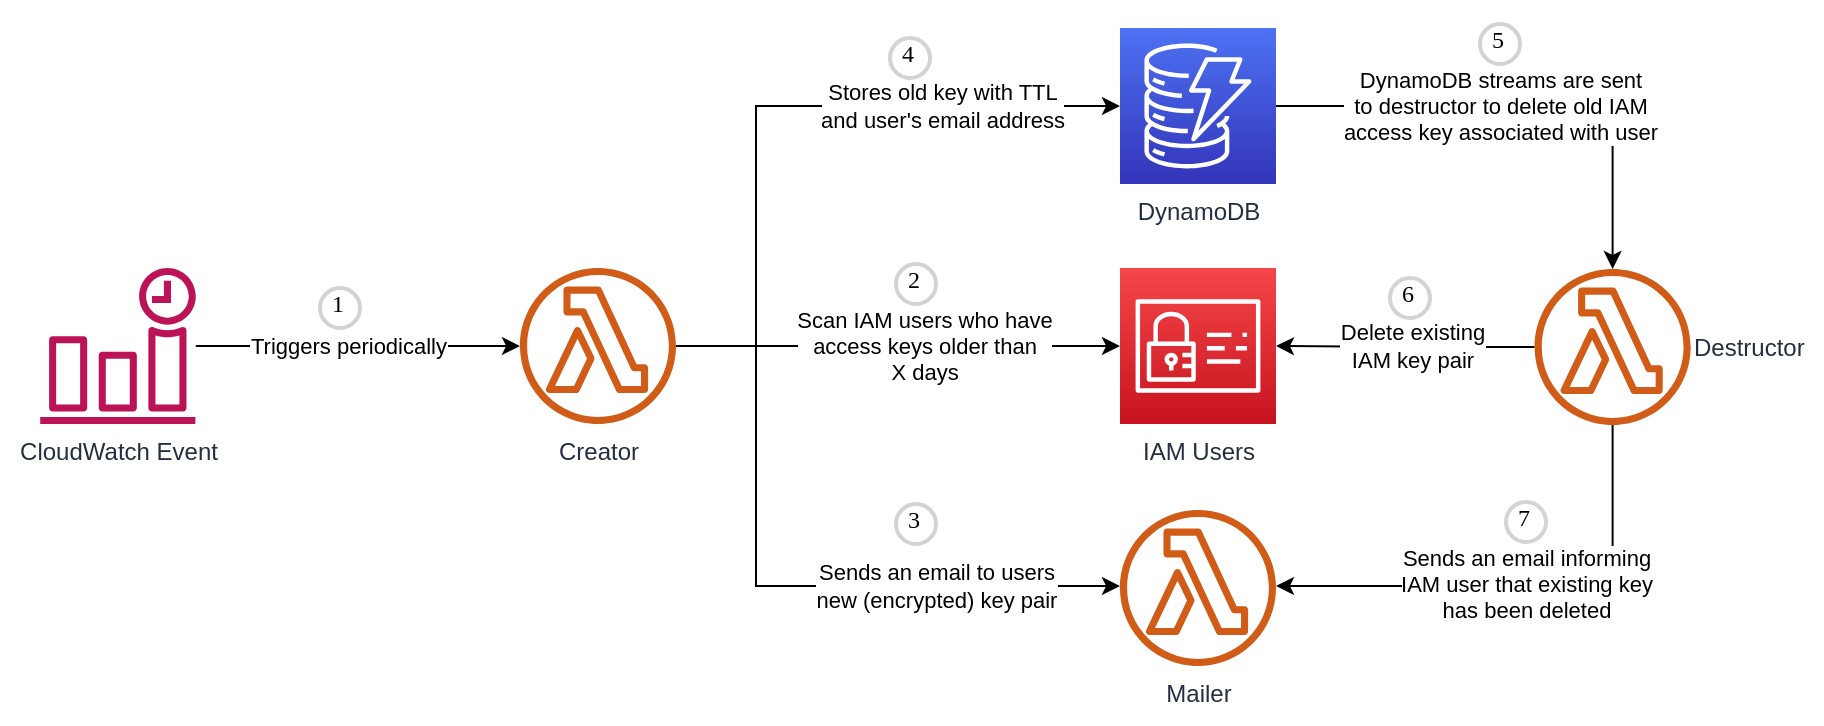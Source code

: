 <mxfile version="21.1.2" type="device">
  <diagram id="9zp9oJUibIssuBAXWE32" name="Page-1">
    <mxGraphModel dx="1306" dy="809" grid="1" gridSize="10" guides="1" tooltips="1" connect="1" arrows="1" fold="1" page="1" pageScale="1" pageWidth="1169" pageHeight="827" math="0" shadow="0">
      <root>
        <mxCell id="0" />
        <mxCell id="1" parent="0" />
        <mxCell id="BnlXlSoju1qgPTf3SqZH-29" value="" style="verticalLabelPosition=bottom;verticalAlign=top;html=1;shape=mxgraph.basic.rect;fillColor2=none;strokeWidth=1;size=20;indent=5;strokeColor=none;fillColor=#FFFFFF;" parent="1" vertex="1">
          <mxGeometry x="130" y="146" width="911" height="362" as="geometry" />
        </mxCell>
        <mxCell id="BnlXlSoju1qgPTf3SqZH-2" value="CloudWatch Event" style="outlineConnect=0;fontColor=#232F3E;gradientColor=none;fillColor=#BC1356;strokeColor=none;dashed=0;verticalLabelPosition=bottom;verticalAlign=top;align=center;html=1;fontSize=12;fontStyle=0;aspect=fixed;pointerEvents=1;shape=mxgraph.aws4.event_time_based;" parent="1" vertex="1">
          <mxGeometry x="150" y="280" width="78" height="78" as="geometry" />
        </mxCell>
        <mxCell id="BnlXlSoju1qgPTf3SqZH-9" value="DynamoDB" style="points=[[0,0,0],[0.25,0,0],[0.5,0,0],[0.75,0,0],[1,0,0],[0,1,0],[0.25,1,0],[0.5,1,0],[0.75,1,0],[1,1,0],[0,0.25,0],[0,0.5,0],[0,0.75,0],[1,0.25,0],[1,0.5,0],[1,0.75,0]];outlineConnect=0;fontColor=#232F3E;gradientColor=#4D72F3;gradientDirection=north;fillColor=#3334B9;strokeColor=#ffffff;dashed=0;verticalLabelPosition=bottom;verticalAlign=top;align=center;html=1;fontSize=12;fontStyle=0;aspect=fixed;shape=mxgraph.aws4.resourceIcon;resIcon=mxgraph.aws4.dynamodb;" parent="1" vertex="1">
          <mxGeometry x="690" y="160" width="78" height="78" as="geometry" />
        </mxCell>
        <mxCell id="BnlXlSoju1qgPTf3SqZH-10" value="IAM Users" style="points=[[0,0,0],[0.25,0,0],[0.5,0,0],[0.75,0,0],[1,0,0],[0,1,0],[0.25,1,0],[0.5,1,0],[0.75,1,0],[1,1,0],[0,0.25,0],[0,0.5,0],[0,0.75,0],[1,0.25,0],[1,0.5,0],[1,0.75,0]];outlineConnect=0;fontColor=#232F3E;gradientColor=#F54749;gradientDirection=north;fillColor=#C7131F;strokeColor=#ffffff;dashed=0;verticalLabelPosition=bottom;verticalAlign=top;align=center;html=1;fontSize=12;fontStyle=0;aspect=fixed;shape=mxgraph.aws4.resourceIcon;resIcon=mxgraph.aws4.identity_and_access_management;labelPosition=center;" parent="1" vertex="1">
          <mxGeometry x="690" y="280" width="78" height="78" as="geometry" />
        </mxCell>
        <mxCell id="BnlXlSoju1qgPTf3SqZH-14" value="" style="edgeStyle=orthogonalEdgeStyle;rounded=0;orthogonalLoop=1;jettySize=auto;html=1;" parent="1" source="BnlXlSoju1qgPTf3SqZH-11" target="BnlXlSoju1qgPTf3SqZH-10" edge="1">
          <mxGeometry x="129" y="148" as="geometry" />
        </mxCell>
        <mxCell id="BnlXlSoju1qgPTf3SqZH-20" value="Scan IAM users who have&lt;br&gt;access keys older than&lt;br&gt;X days" style="edgeLabel;html=1;align=center;verticalAlign=middle;resizable=0;points=[];" parent="BnlXlSoju1qgPTf3SqZH-14" vertex="1" connectable="0">
          <mxGeometry x="-0.16" y="1" relative="1" as="geometry">
            <mxPoint x="31.17" y="1" as="offset" />
          </mxGeometry>
        </mxCell>
        <mxCell id="BnlXlSoju1qgPTf3SqZH-15" style="edgeStyle=orthogonalEdgeStyle;rounded=0;orthogonalLoop=1;jettySize=auto;html=1;entryX=0;entryY=0.5;entryDx=0;entryDy=0;entryPerimeter=0;" parent="1" source="BnlXlSoju1qgPTf3SqZH-11" edge="1">
          <mxGeometry x="129" y="148" as="geometry">
            <Array as="points">
              <mxPoint x="508" y="319" />
              <mxPoint x="508" y="439" />
            </Array>
            <mxPoint x="690" y="439" as="targetPoint" />
          </mxGeometry>
        </mxCell>
        <mxCell id="BnlXlSoju1qgPTf3SqZH-21" value="Sends an email to users&lt;br&gt;new (encrypted) key pair" style="edgeLabel;html=1;align=center;verticalAlign=middle;resizable=0;points=[];" parent="BnlXlSoju1qgPTf3SqZH-15" vertex="1" connectable="0">
          <mxGeometry x="0.458" y="-1" relative="1" as="geometry">
            <mxPoint y="-1" as="offset" />
          </mxGeometry>
        </mxCell>
        <mxCell id="BnlXlSoju1qgPTf3SqZH-16" style="edgeStyle=orthogonalEdgeStyle;rounded=0;orthogonalLoop=1;jettySize=auto;html=1;entryX=0;entryY=0.5;entryDx=0;entryDy=0;entryPerimeter=0;" parent="1" source="BnlXlSoju1qgPTf3SqZH-11" target="BnlXlSoju1qgPTf3SqZH-9" edge="1">
          <mxGeometry x="129" y="148" as="geometry">
            <Array as="points">
              <mxPoint x="508" y="319" />
              <mxPoint x="508" y="199" />
            </Array>
          </mxGeometry>
        </mxCell>
        <mxCell id="BnlXlSoju1qgPTf3SqZH-22" value="Stores old key with TTL&lt;br&gt;and user&#39;s email address" style="edgeLabel;html=1;align=center;verticalAlign=middle;resizable=0;points=[];" parent="BnlXlSoju1qgPTf3SqZH-16" vertex="1" connectable="0">
          <mxGeometry x="0.389" relative="1" as="geometry">
            <mxPoint x="15.33" as="offset" />
          </mxGeometry>
        </mxCell>
        <mxCell id="BnlXlSoju1qgPTf3SqZH-11" value="Creator" style="outlineConnect=0;fontColor=#232F3E;gradientColor=none;fillColor=#D05C17;strokeColor=none;dashed=0;verticalLabelPosition=bottom;verticalAlign=top;align=center;html=1;fontSize=12;fontStyle=0;aspect=fixed;pointerEvents=1;shape=mxgraph.aws4.lambda_function;" parent="1" vertex="1">
          <mxGeometry x="390" y="280" width="78" height="78" as="geometry" />
        </mxCell>
        <mxCell id="BnlXlSoju1qgPTf3SqZH-13" value="" style="edgeStyle=orthogonalEdgeStyle;rounded=0;orthogonalLoop=1;jettySize=auto;html=1;" parent="1" source="BnlXlSoju1qgPTf3SqZH-2" target="BnlXlSoju1qgPTf3SqZH-11" edge="1">
          <mxGeometry x="129" y="148" as="geometry" />
        </mxCell>
        <mxCell id="BnlXlSoju1qgPTf3SqZH-19" value="Triggers periodically" style="edgeLabel;html=1;align=center;verticalAlign=middle;resizable=0;points=[];" parent="BnlXlSoju1qgPTf3SqZH-13" vertex="1" connectable="0">
          <mxGeometry x="-0.518" y="-1" relative="1" as="geometry">
            <mxPoint x="36.9" y="-1" as="offset" />
          </mxGeometry>
        </mxCell>
        <mxCell id="BnlXlSoju1qgPTf3SqZH-23" style="edgeStyle=orthogonalEdgeStyle;rounded=0;orthogonalLoop=1;jettySize=auto;html=1;entryX=1;entryY=0.5;entryDx=0;entryDy=0;entryPerimeter=0;" parent="1" source="BnlXlSoju1qgPTf3SqZH-12" edge="1">
          <mxGeometry x="129" y="148" as="geometry">
            <Array as="points">
              <mxPoint x="936" y="439" />
            </Array>
            <mxPoint x="768" y="439" as="targetPoint" />
          </mxGeometry>
        </mxCell>
        <mxCell id="BnlXlSoju1qgPTf3SqZH-28" value="Sends an email informing&lt;br&gt;IAM user that existing key&lt;br&gt;has been deleted" style="edgeLabel;html=1;align=center;verticalAlign=middle;resizable=0;points=[];" parent="BnlXlSoju1qgPTf3SqZH-23" vertex="1" connectable="0">
          <mxGeometry x="-0.04" y="-1" relative="1" as="geometry">
            <mxPoint x="-4.17" as="offset" />
          </mxGeometry>
        </mxCell>
        <mxCell id="BnlXlSoju1qgPTf3SqZH-26" value="" style="edgeStyle=orthogonalEdgeStyle;rounded=0;orthogonalLoop=1;jettySize=auto;html=1;" parent="1" source="BnlXlSoju1qgPTf3SqZH-12" target="BnlXlSoju1qgPTf3SqZH-10" edge="1">
          <mxGeometry x="129" y="148" as="geometry" />
        </mxCell>
        <mxCell id="BnlXlSoju1qgPTf3SqZH-27" value="Delete existing&lt;br&gt;IAM key pair" style="edgeLabel;html=1;align=center;verticalAlign=middle;resizable=0;points=[];" parent="BnlXlSoju1qgPTf3SqZH-26" vertex="1" connectable="0">
          <mxGeometry x="0.265" relative="1" as="geometry">
            <mxPoint x="20.17" as="offset" />
          </mxGeometry>
        </mxCell>
        <mxCell id="BnlXlSoju1qgPTf3SqZH-12" value="Destructor&amp;nbsp;" style="outlineConnect=0;fontColor=#232F3E;gradientColor=none;fillColor=#D05C17;strokeColor=none;dashed=0;verticalLabelPosition=middle;verticalAlign=middle;align=left;html=1;fontSize=12;fontStyle=0;aspect=fixed;pointerEvents=1;shape=mxgraph.aws4.lambda_function;labelPosition=right;" parent="1" vertex="1">
          <mxGeometry x="897.33" y="280.5" width="78" height="78" as="geometry" />
        </mxCell>
        <mxCell id="BnlXlSoju1qgPTf3SqZH-17" style="edgeStyle=orthogonalEdgeStyle;rounded=0;orthogonalLoop=1;jettySize=auto;html=1;" parent="1" source="BnlXlSoju1qgPTf3SqZH-9" target="BnlXlSoju1qgPTf3SqZH-12" edge="1">
          <mxGeometry x="129" y="148" as="geometry" />
        </mxCell>
        <mxCell id="BnlXlSoju1qgPTf3SqZH-25" value="DynamoDB streams are sent&lt;br&gt;to destructor to delete old IAM&lt;br&gt;access key associated with user" style="edgeLabel;html=1;align=center;verticalAlign=middle;resizable=0;points=[];" parent="BnlXlSoju1qgPTf3SqZH-17" vertex="1" connectable="0">
          <mxGeometry x="-0.294" y="1" relative="1" as="geometry">
            <mxPoint x="23.67" y="1" as="offset" />
          </mxGeometry>
        </mxCell>
        <mxCell id="BnlXlSoju1qgPTf3SqZH-32" value="1" style="ellipse;whiteSpace=wrap;html=1;aspect=fixed;strokeWidth=2;fontFamily=Tahoma;spacingBottom=4;spacingRight=2;strokeColor=#d3d3d3;labelBackgroundColor=none;fillColor=#FFFFFF;" parent="1" vertex="1">
          <mxGeometry x="290" y="290" width="20" height="20" as="geometry" />
        </mxCell>
        <mxCell id="BnlXlSoju1qgPTf3SqZH-33" value="2" style="ellipse;whiteSpace=wrap;html=1;aspect=fixed;strokeWidth=2;fontFamily=Tahoma;spacingBottom=4;spacingRight=2;strokeColor=#d3d3d3;labelBackgroundColor=none;fillColor=#FFFFFF;" parent="1" vertex="1">
          <mxGeometry x="578" y="278" width="20" height="20" as="geometry" />
        </mxCell>
        <mxCell id="BnlXlSoju1qgPTf3SqZH-34" value="3" style="ellipse;whiteSpace=wrap;html=1;aspect=fixed;strokeWidth=2;fontFamily=Tahoma;spacingBottom=4;spacingRight=2;strokeColor=#d3d3d3;labelBackgroundColor=none;fillColor=#FFFFFF;" parent="1" vertex="1">
          <mxGeometry x="578" y="398" width="20" height="20" as="geometry" />
        </mxCell>
        <mxCell id="BnlXlSoju1qgPTf3SqZH-35" value="4" style="ellipse;whiteSpace=wrap;html=1;aspect=fixed;strokeWidth=2;fontFamily=Tahoma;spacingBottom=4;spacingRight=2;strokeColor=#d3d3d3;labelBackgroundColor=none;fillColor=#FFFFFF;" parent="1" vertex="1">
          <mxGeometry x="575" y="165" width="20" height="20" as="geometry" />
        </mxCell>
        <mxCell id="BnlXlSoju1qgPTf3SqZH-36" value="5" style="ellipse;whiteSpace=wrap;html=1;aspect=fixed;strokeWidth=2;fontFamily=Tahoma;spacingBottom=4;spacingRight=2;strokeColor=#d3d3d3;labelBackgroundColor=none;fillColor=#FFFFFF;" parent="1" vertex="1">
          <mxGeometry x="870" y="158" width="20" height="20" as="geometry" />
        </mxCell>
        <mxCell id="BnlXlSoju1qgPTf3SqZH-37" value="6" style="ellipse;whiteSpace=wrap;html=1;aspect=fixed;strokeWidth=2;fontFamily=Tahoma;spacingBottom=4;spacingRight=2;strokeColor=#d3d3d3;labelBackgroundColor=none;fillColor=#FFFFFF;" parent="1" vertex="1">
          <mxGeometry x="825" y="285" width="20" height="20" as="geometry" />
        </mxCell>
        <mxCell id="BnlXlSoju1qgPTf3SqZH-38" value="7" style="ellipse;whiteSpace=wrap;html=1;aspect=fixed;strokeWidth=2;fontFamily=Tahoma;spacingBottom=4;spacingRight=2;strokeColor=#d3d3d3;labelBackgroundColor=none;fillColor=#FFFFFF;" parent="1" vertex="1">
          <mxGeometry x="883" y="397" width="20" height="20" as="geometry" />
        </mxCell>
        <mxCell id="lGLhvRVPtBI0HAwZn8tC-1" value="Mailer" style="outlineConnect=0;fontColor=#232F3E;gradientColor=none;fillColor=#D05C17;strokeColor=none;dashed=0;verticalLabelPosition=bottom;verticalAlign=top;align=center;html=1;fontSize=12;fontStyle=0;aspect=fixed;pointerEvents=1;shape=mxgraph.aws4.lambda_function;" parent="1" vertex="1">
          <mxGeometry x="690" y="401" width="78" height="78" as="geometry" />
        </mxCell>
      </root>
    </mxGraphModel>
  </diagram>
</mxfile>
